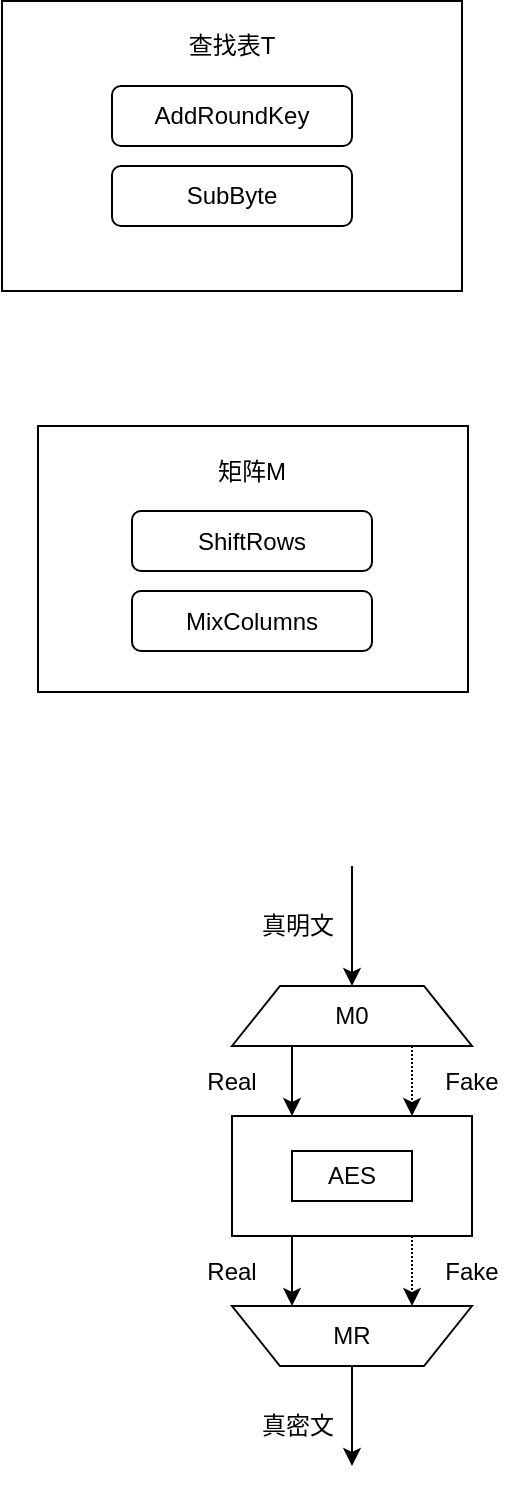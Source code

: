 <mxfile version="10.7.3" type="github"><diagram id="0dRQYv_F5uyMYDGNfTmp" name="Page-1"><mxGraphModel dx="1010" dy="620" grid="1" gridSize="10" guides="1" tooltips="1" connect="1" arrows="1" fold="1" page="1" pageScale="1" pageWidth="827" pageHeight="1169" math="0" shadow="0"><root><mxCell id="0"/><mxCell id="1" parent="0"/><mxCell id="oYDCeMC35sl-nhu6kf63-4" value="" style="rounded=0;whiteSpace=wrap;html=1;" vertex="1" parent="1"><mxGeometry x="265" y="167.5" width="230" height="145" as="geometry"/></mxCell><mxCell id="oYDCeMC35sl-nhu6kf63-1" value="AddRoundKey" style="rounded=1;whiteSpace=wrap;html=1;" vertex="1" parent="1"><mxGeometry x="320" y="210" width="120" height="30" as="geometry"/></mxCell><mxCell id="oYDCeMC35sl-nhu6kf63-2" value="SubByte" style="rounded=1;whiteSpace=wrap;html=1;" vertex="1" parent="1"><mxGeometry x="320" y="250" width="120" height="30" as="geometry"/></mxCell><mxCell id="oYDCeMC35sl-nhu6kf63-5" value="查找表T" style="text;html=1;strokeColor=none;fillColor=none;align=center;verticalAlign=middle;whiteSpace=wrap;rounded=0;" vertex="1" parent="1"><mxGeometry x="350" y="180" width="60" height="20" as="geometry"/></mxCell><mxCell id="oYDCeMC35sl-nhu6kf63-6" value="" style="rounded=0;whiteSpace=wrap;html=1;" vertex="1" parent="1"><mxGeometry x="283" y="380" width="215" height="133" as="geometry"/></mxCell><mxCell id="oYDCeMC35sl-nhu6kf63-7" value="ShiftRows" style="rounded=1;whiteSpace=wrap;html=1;" vertex="1" parent="1"><mxGeometry x="330" y="422.5" width="120" height="30" as="geometry"/></mxCell><mxCell id="oYDCeMC35sl-nhu6kf63-8" value="MixColumns" style="rounded=1;whiteSpace=wrap;html=1;" vertex="1" parent="1"><mxGeometry x="330" y="462.5" width="120" height="30" as="geometry"/></mxCell><mxCell id="oYDCeMC35sl-nhu6kf63-9" value="矩阵M" style="text;html=1;strokeColor=none;fillColor=none;align=center;verticalAlign=middle;whiteSpace=wrap;rounded=0;" vertex="1" parent="1"><mxGeometry x="360" y="392.5" width="60" height="20" as="geometry"/></mxCell><mxCell id="oYDCeMC35sl-nhu6kf63-22" style="edgeStyle=orthogonalEdgeStyle;rounded=0;orthogonalLoop=1;jettySize=auto;html=1;exitX=0.25;exitY=1;exitDx=0;exitDy=0;entryX=0.75;entryY=1;entryDx=0;entryDy=0;" edge="1" parent="1" source="oYDCeMC35sl-nhu6kf63-10" target="oYDCeMC35sl-nhu6kf63-16"><mxGeometry relative="1" as="geometry"/></mxCell><mxCell id="oYDCeMC35sl-nhu6kf63-23" style="edgeStyle=orthogonalEdgeStyle;rounded=0;orthogonalLoop=1;jettySize=auto;html=1;exitX=0.75;exitY=1;exitDx=0;exitDy=0;entryX=0.25;entryY=1;entryDx=0;entryDy=0;dashed=1;dashPattern=1 1;" edge="1" parent="1" source="oYDCeMC35sl-nhu6kf63-10" target="oYDCeMC35sl-nhu6kf63-16"><mxGeometry relative="1" as="geometry"/></mxCell><mxCell id="oYDCeMC35sl-nhu6kf63-10" value="" style="rounded=0;whiteSpace=wrap;html=1;" vertex="1" parent="1"><mxGeometry x="380" y="725" width="120" height="60" as="geometry"/></mxCell><mxCell id="oYDCeMC35sl-nhu6kf63-21" style="edgeStyle=orthogonalEdgeStyle;rounded=0;orthogonalLoop=1;jettySize=auto;html=1;exitX=0.75;exitY=1;exitDx=0;exitDy=0;entryX=0.75;entryY=0;entryDx=0;entryDy=0;dashed=1;dashPattern=1 1;" edge="1" parent="1" source="oYDCeMC35sl-nhu6kf63-15" target="oYDCeMC35sl-nhu6kf63-10"><mxGeometry relative="1" as="geometry"/></mxCell><mxCell id="oYDCeMC35sl-nhu6kf63-15" value="M0" style="shape=trapezoid;perimeter=trapezoidPerimeter;whiteSpace=wrap;html=1;" vertex="1" parent="1"><mxGeometry x="380" y="660" width="120" height="30" as="geometry"/></mxCell><mxCell id="oYDCeMC35sl-nhu6kf63-24" style="edgeStyle=orthogonalEdgeStyle;rounded=0;orthogonalLoop=1;jettySize=auto;html=1;exitX=0.5;exitY=0;exitDx=0;exitDy=0;" edge="1" parent="1" source="oYDCeMC35sl-nhu6kf63-16"><mxGeometry relative="1" as="geometry"><mxPoint x="440" y="900" as="targetPoint"/></mxGeometry></mxCell><mxCell id="oYDCeMC35sl-nhu6kf63-16" value="" style="shape=trapezoid;perimeter=trapezoidPerimeter;whiteSpace=wrap;html=1;rotation=180;" vertex="1" parent="1"><mxGeometry x="380" y="820" width="120" height="30" as="geometry"/></mxCell><mxCell id="oYDCeMC35sl-nhu6kf63-17" value="MR" style="text;html=1;strokeColor=none;fillColor=none;align=center;verticalAlign=middle;whiteSpace=wrap;rounded=0;" vertex="1" parent="1"><mxGeometry x="420" y="825" width="40" height="20" as="geometry"/></mxCell><mxCell id="oYDCeMC35sl-nhu6kf63-19" value="" style="endArrow=classic;html=1;entryX=0.5;entryY=0;entryDx=0;entryDy=0;" edge="1" parent="1" target="oYDCeMC35sl-nhu6kf63-15"><mxGeometry width="50" height="50" relative="1" as="geometry"><mxPoint x="440" y="600" as="sourcePoint"/><mxPoint x="320" y="870" as="targetPoint"/></mxGeometry></mxCell><mxCell id="oYDCeMC35sl-nhu6kf63-20" value="" style="endArrow=classic;html=1;entryX=0.25;entryY=0;entryDx=0;entryDy=0;exitX=0.25;exitY=1;exitDx=0;exitDy=0;" edge="1" parent="1" source="oYDCeMC35sl-nhu6kf63-15" target="oYDCeMC35sl-nhu6kf63-10"><mxGeometry width="50" height="50" relative="1" as="geometry"><mxPoint x="240" y="780" as="sourcePoint"/><mxPoint x="290" y="730" as="targetPoint"/></mxGeometry></mxCell><mxCell id="oYDCeMC35sl-nhu6kf63-25" value="Real" style="text;html=1;strokeColor=none;fillColor=none;align=center;verticalAlign=middle;whiteSpace=wrap;rounded=0;" vertex="1" parent="1"><mxGeometry x="360" y="697.5" width="40" height="20" as="geometry"/></mxCell><mxCell id="oYDCeMC35sl-nhu6kf63-26" value="Fake" style="text;html=1;strokeColor=none;fillColor=none;align=center;verticalAlign=middle;whiteSpace=wrap;rounded=0;" vertex="1" parent="1"><mxGeometry x="480" y="698" width="40" height="20" as="geometry"/></mxCell><mxCell id="oYDCeMC35sl-nhu6kf63-27" value="真明文" style="text;html=1;strokeColor=none;fillColor=none;align=center;verticalAlign=middle;whiteSpace=wrap;rounded=0;" vertex="1" parent="1"><mxGeometry x="393" y="620" width="40" height="20" as="geometry"/></mxCell><mxCell id="oYDCeMC35sl-nhu6kf63-29" value="AES" style="rounded=0;whiteSpace=wrap;html=1;" vertex="1" parent="1"><mxGeometry x="410" y="742.5" width="60" height="25" as="geometry"/></mxCell><mxCell id="oYDCeMC35sl-nhu6kf63-30" value="Real" style="text;html=1;strokeColor=none;fillColor=none;align=center;verticalAlign=middle;whiteSpace=wrap;rounded=0;" vertex="1" parent="1"><mxGeometry x="360" y="792.5" width="40" height="20" as="geometry"/></mxCell><mxCell id="oYDCeMC35sl-nhu6kf63-31" value="Fake" style="text;html=1;strokeColor=none;fillColor=none;align=center;verticalAlign=middle;whiteSpace=wrap;rounded=0;" vertex="1" parent="1"><mxGeometry x="480" y="792.5" width="40" height="20" as="geometry"/></mxCell><mxCell id="oYDCeMC35sl-nhu6kf63-32" value="真密文" style="text;html=1;strokeColor=none;fillColor=none;align=center;verticalAlign=middle;whiteSpace=wrap;rounded=0;" vertex="1" parent="1"><mxGeometry x="393" y="870" width="40" height="20" as="geometry"/></mxCell></root></mxGraphModel></diagram></mxfile>